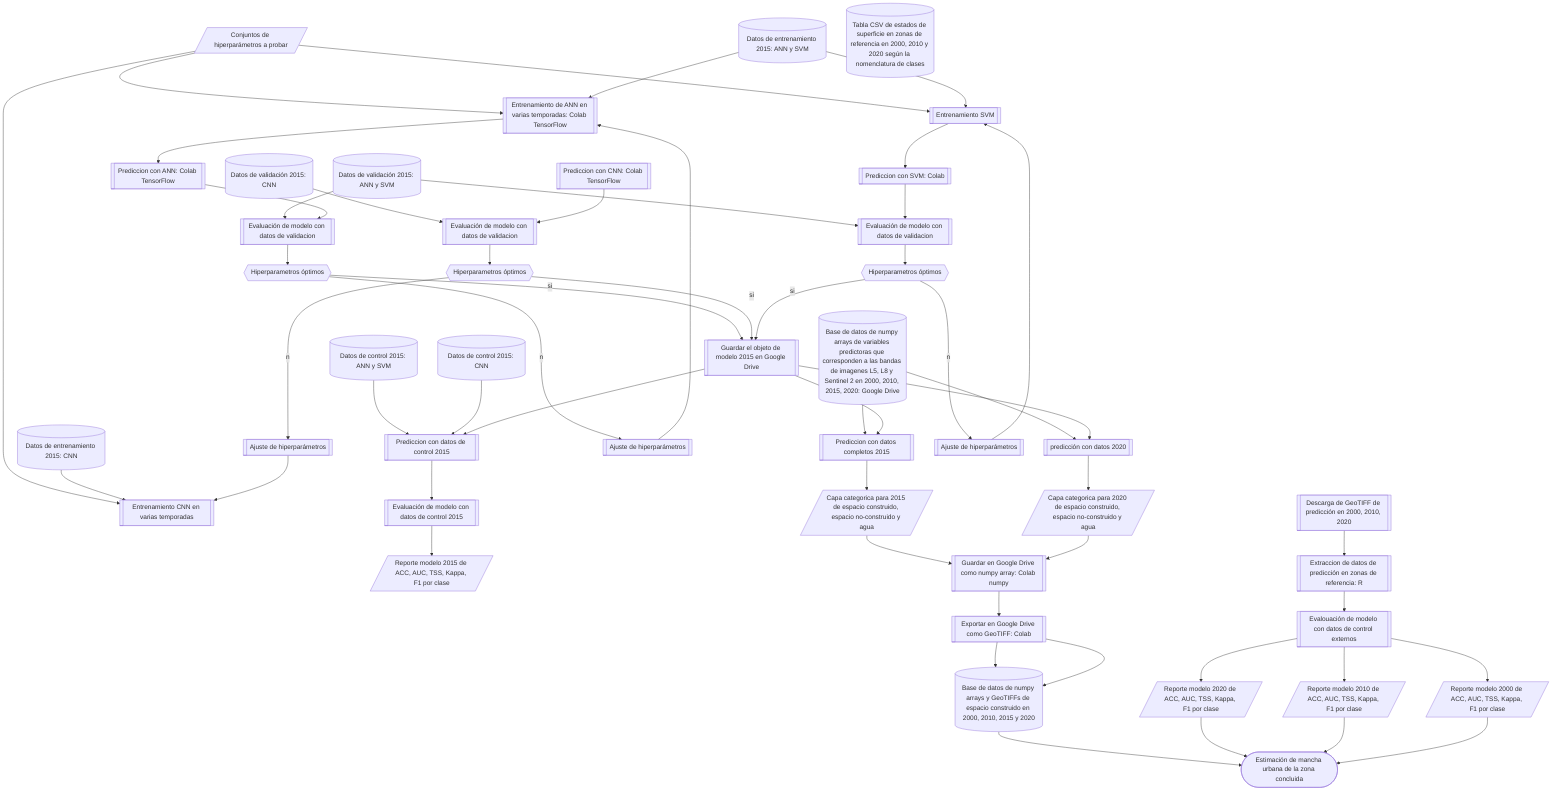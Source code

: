 flowchart TD
  H1[/Conjuntos de hiperparámetros a probar/]
  H1-->ANN1
  H1-->CNN1
  H1-->SVM1

  E3A[(Base de datos de numpy arrays de variables predictoras que corresponden a las bandas de imagenes L5, L8 y Sentinel 2 en 2000, 2010, 2015, 2020: Google Drive)]
  E3A-->MODEL4
  E3A-->MODEL6
  F2A[(Datos de entrenamiento 2015: ANN y SVM)]
  F2A-->ANN1
  F2A-->SVM1
  F2B[(Datos de validación 2015: ANN y SVM)]
  F2B-->ANN3
  F2B-->SVM3
  F2C[(Datos de control 2015: ANN y SVM)]
  F2C-->MODEL2
  F3A[(Datos de entrenamiento 2015: CNN)]
  F3A-->CNN1
  F3B[(Datos de validación 2015: CNN)]
  F3B-->CNN3
  F3C[(Datos de control 2015: CNN)]
  F3C-->MODEL2
  B8[(Tabla CSV de estados de superficie en zonas de referencia en 2000, 2010 y 2020 según la nomenclatura de clases)]

  ANN1[[Entrenamiento de ANN en varias temporadas: Colab TensorFlow]]-->ANN2
  ANN2[[Prediccion con ANN: Colab TensorFlow]]-->ANN3
  ANN3[[Evaluación de modelo con datos de validacion]]-->ANN4
  ANN4{{Hiperparametros óptimos}}--si-->MODEL1
  ANN4--no-->ANN4A
  ANN4A[[Ajuste de hiperparámetros]]-->ANN1
 
  CNN1[[Entrenamiento CNN en varias temporadas]]
  CNN2[[Prediccion con CNN: Colab TensorFlow]]-->CNN3
  CNN3[[Evaluación de modelo con datos de validacion]]-->CNN4
  CNN4{{Hiperparametros óptimos}}--si-->MODEL1
  CNN4--no-->CNN4A
  CNN4A[[Ajuste de hiperparámetros]]-->CNN1

  SVM1[[Entrenamiento SVM]]-->SVM2
  SVM2[[Prediccion con SVM: Colab]]-->SVM3
  SVM3[[Evaluación de modelo con datos de validacion]]-->SVM4
  SVM4{{Hiperparametros óptimos}}--si-->MODEL1
  SVM4--no-->SVM4A
  SVM4A[[Ajuste de hiperparámetros]]-->SVM1

  MODEL1[[Guardar el objeto de modelo 2015 en Google Drive]]-->MODEL2
  MODEL1-->MODEL4
  MODEL1-->MODEL6
  MODEL2[[Prediccion con datos de control 2015]]-->MODEL3
  MODEL3[[Evaluación de modelo con datos de control 2015]]-->MODEL3A
  MODEL3A[/Reporte modelo 2015 de ACC, AUC, TSS, Kappa, F1 por clase/]
  MODEL4[[Prediccion con datos completos 2015]]-->MODEL5
  MODEL5[/Capa categorica para 2015 de espacio construido, espacio no-construido y agua/]-->Z1
  MODEL6[[predicción con datos 2020]]-->MODEL7
  MODEL7[/Capa categorica para 2020 de espacio construido, espacio no-construido y agua/]-->Z1

  Z1[[Guardar en Google Drive como numpy array: Colab numpy]]-->Z2
  Z2[[Exportar en Google Drive como GeoTIFF: Colab]]-->Z4
  Z2-->Z4
  Z4[(Base de datos de numpy arrays y GeoTIFFs de espacio construido en 2000, 2010, 2015 y 2020)]-->END

  Z5[[Descarga de GeoTIFF de predicción en 2000, 2010, 2020]]-->Z6
  Z6[[Extraccion de datos de predicción en zonas de referencia: R]]-->Z7
  Z7[[Evalouación de modelo con datos de control externos]]-->Z8A
  Z7-->Z8B
  Z7-->Z8C
  Z8A[/Reporte modelo 2020 de ACC, AUC, TSS, Kappa, F1 por clase/]-->END
  Z8B[/Reporte modelo 2010 de ACC, AUC, TSS, Kappa, F1 por clase/]-->END
  Z8C[/Reporte modelo 2000 de ACC, AUC, TSS, Kappa, F1 por clase/]-->END
  END([Estimación de mancha urbana de la zona concluida])